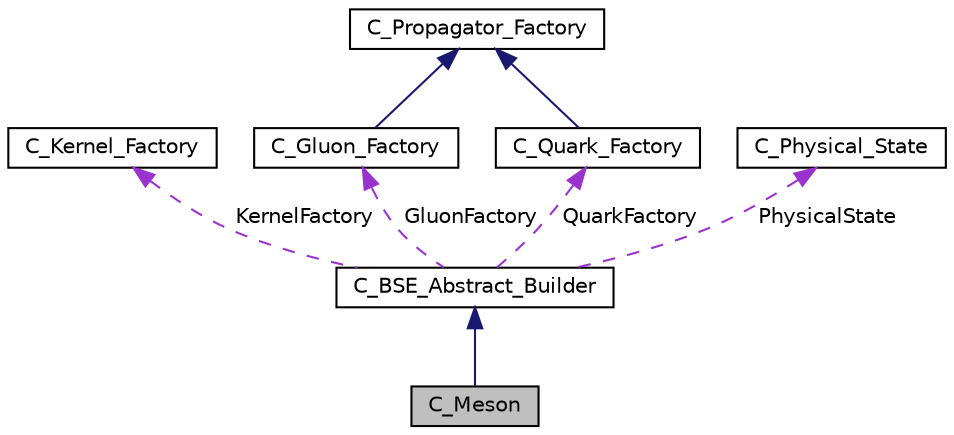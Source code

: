 digraph "C_Meson"
{
  edge [fontname="Helvetica",fontsize="10",labelfontname="Helvetica",labelfontsize="10"];
  node [fontname="Helvetica",fontsize="10",shape=record];
  Node1 [label="C_Meson",height=0.2,width=0.4,color="black", fillcolor="grey75", style="filled" fontcolor="black"];
  Node2 -> Node1 [dir="back",color="midnightblue",fontsize="10",style="solid",fontname="Helvetica"];
  Node2 [label="C_BSE_Abstract_Builder",height=0.2,width=0.4,color="black", fillcolor="white", style="filled",URL="$class_c___b_s_e___abstract___builder.html"];
  Node3 -> Node2 [dir="back",color="darkorchid3",fontsize="10",style="dashed",label=" KernelFactory" ,fontname="Helvetica"];
  Node3 [label="C_Kernel_Factory",height=0.2,width=0.4,color="black", fillcolor="white", style="filled",URL="$class_c___kernel___factory.html"];
  Node4 -> Node2 [dir="back",color="darkorchid3",fontsize="10",style="dashed",label=" GluonFactory" ,fontname="Helvetica"];
  Node4 [label="C_Gluon_Factory",height=0.2,width=0.4,color="black", fillcolor="white", style="filled",URL="$class_c___gluon___factory.html"];
  Node5 -> Node4 [dir="back",color="midnightblue",fontsize="10",style="solid",fontname="Helvetica"];
  Node5 [label="C_Propagator_Factory",height=0.2,width=0.4,color="black", fillcolor="white", style="filled",URL="$class_c___propagator___factory.html"];
  Node6 -> Node2 [dir="back",color="darkorchid3",fontsize="10",style="dashed",label=" PhysicalState" ,fontname="Helvetica"];
  Node6 [label="C_Physical_State",height=0.2,width=0.4,color="black", fillcolor="white", style="filled",URL="$class_c___physical___state.html"];
  Node7 -> Node2 [dir="back",color="darkorchid3",fontsize="10",style="dashed",label=" QuarkFactory" ,fontname="Helvetica"];
  Node7 [label="C_Quark_Factory",height=0.2,width=0.4,color="black", fillcolor="white", style="filled",URL="$class_c___quark___factory.html"];
  Node5 -> Node7 [dir="back",color="midnightblue",fontsize="10",style="solid",fontname="Helvetica"];
}
